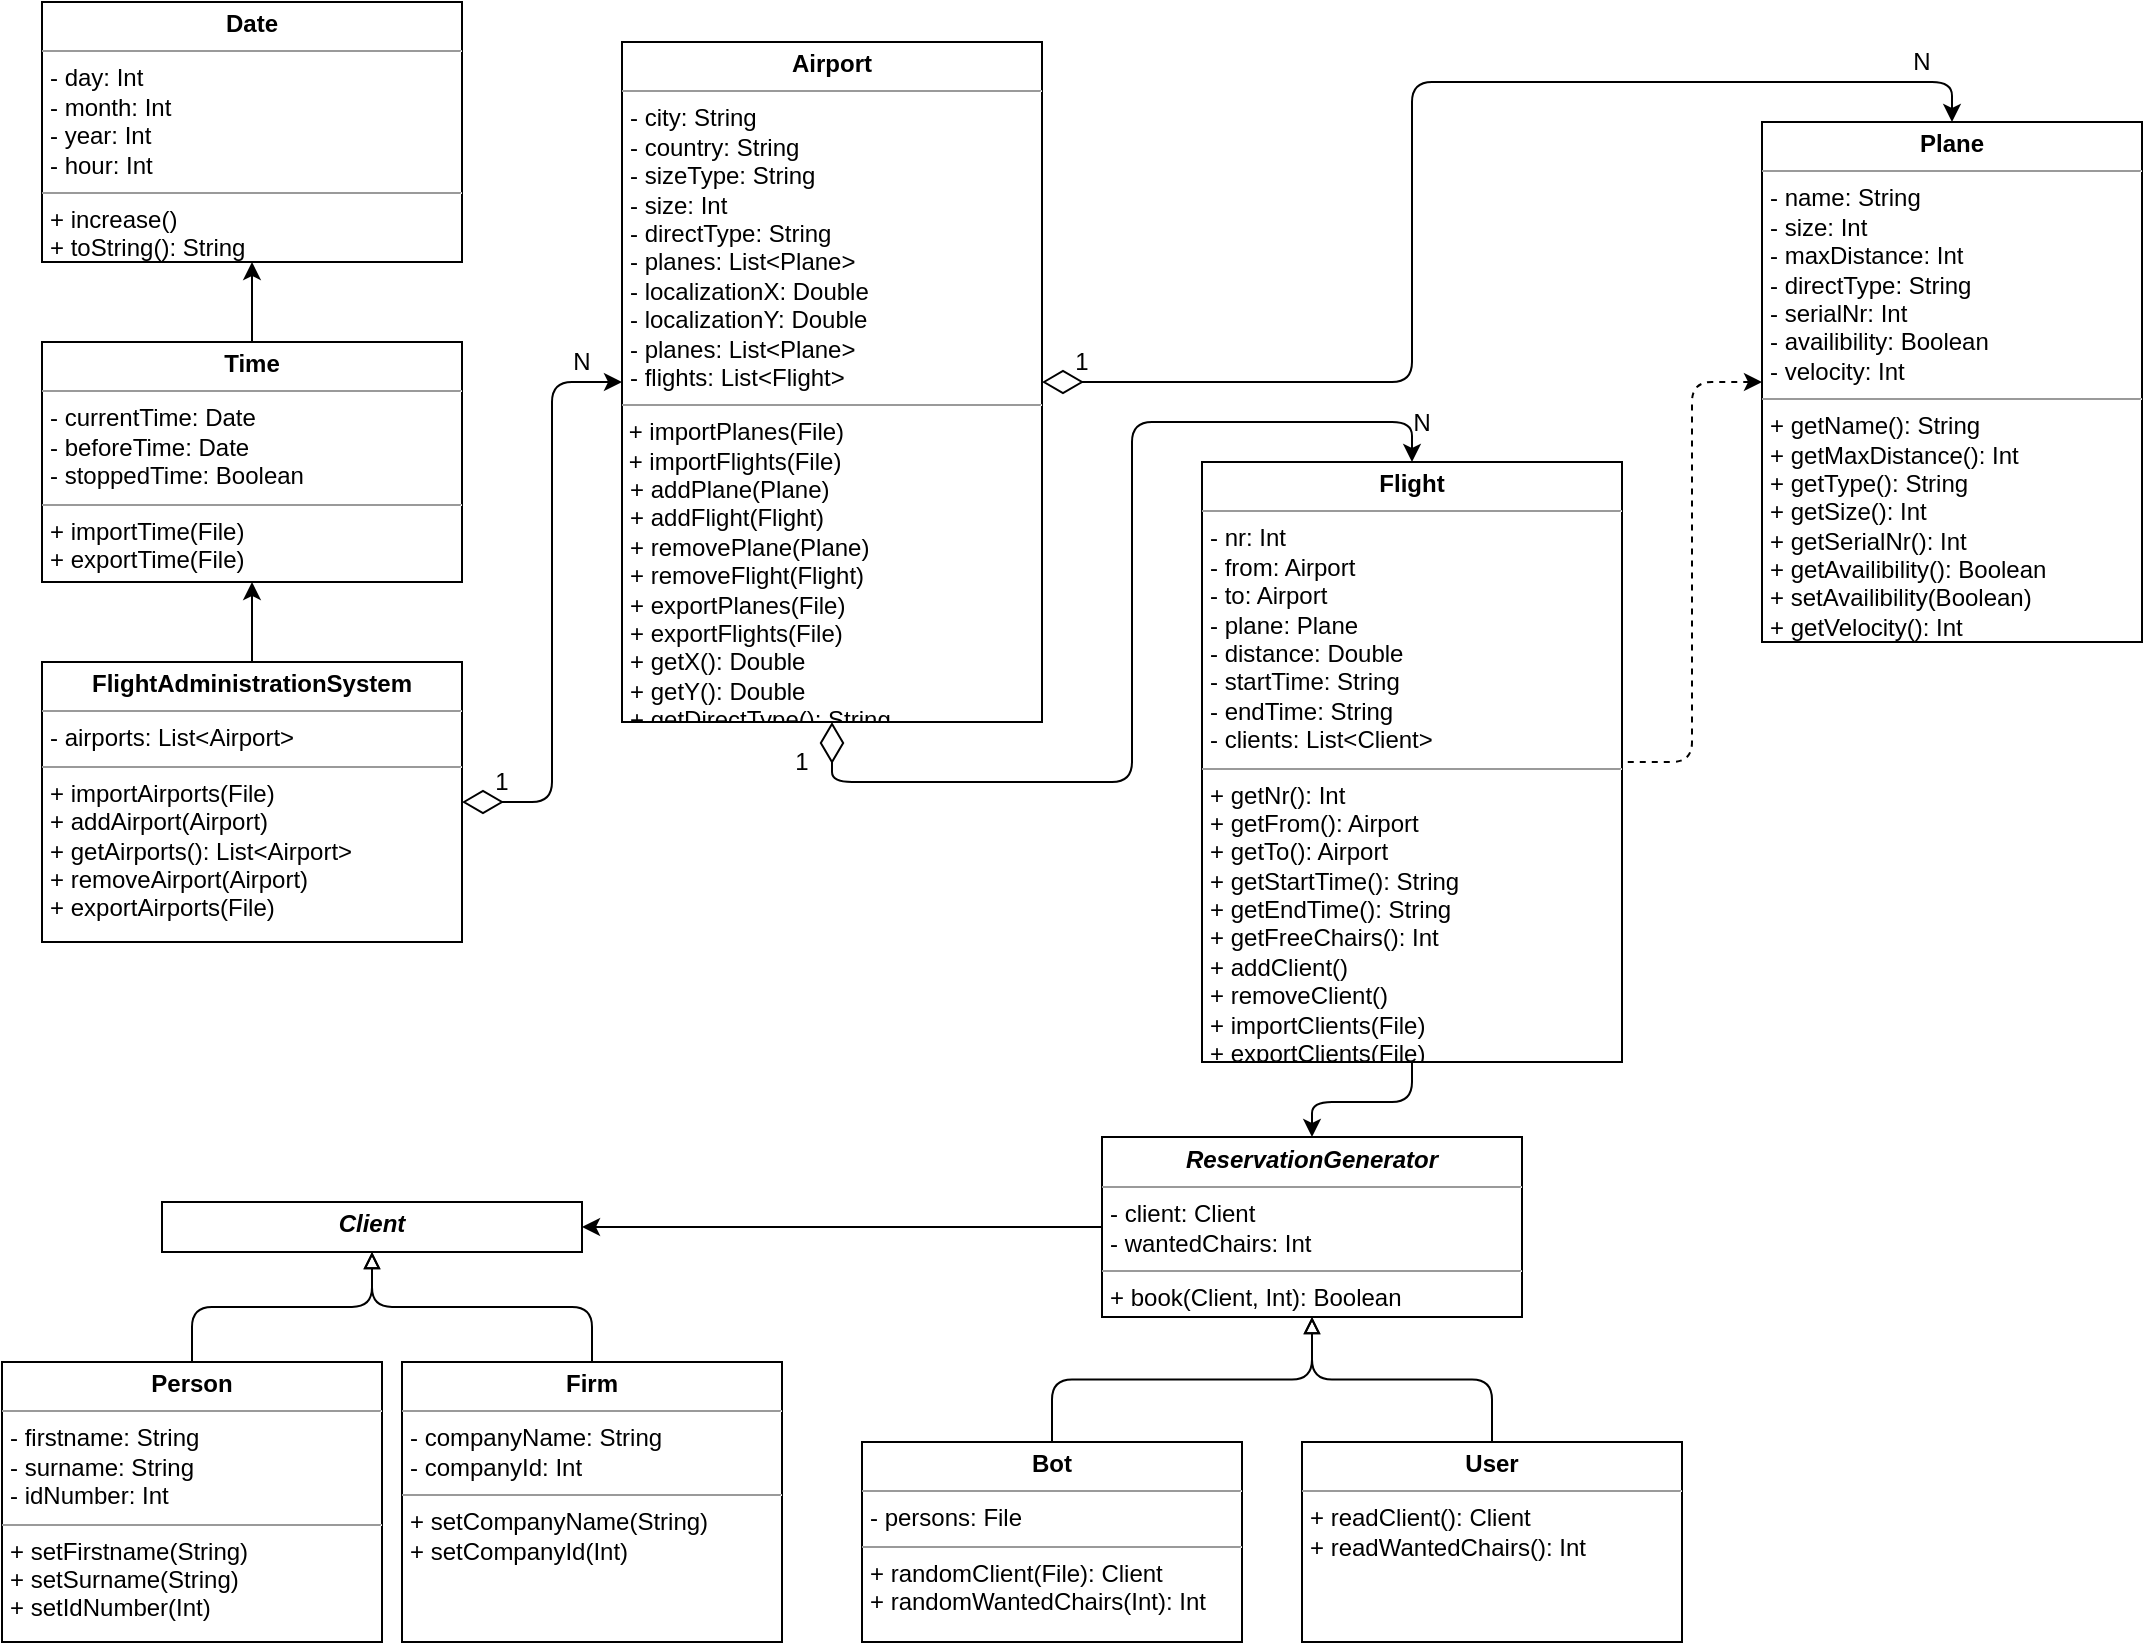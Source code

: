 <mxfile version="13.0.3" type="device"><diagram name="Page-1" id="c4acf3e9-155e-7222-9cf6-157b1a14988f"><mxGraphModel dx="599" dy="375" grid="1" gridSize="10" guides="1" tooltips="1" connect="1" arrows="1" fold="1" page="1" pageScale="1" pageWidth="1100" pageHeight="850" background="#ffffff" math="0" shadow="0"><root><mxCell id="0"/><mxCell id="1" parent="0"/><mxCell id="rfHe_g-S8FvapJVAuad1-40" style="edgeStyle=orthogonalEdgeStyle;rounded=1;orthogonalLoop=1;jettySize=auto;html=1;exitX=0;exitY=0.5;exitDx=0;exitDy=0;entryX=1;entryY=0.5;entryDx=0;entryDy=0;shadow=0;startArrow=classic;startFill=1;startSize=6;endArrow=none;endFill=0;endSize=18;strokeWidth=1;dashed=1;" edge="1" parent="1" source="5d2195bd80daf111-18" target="rGK76BiPQMoJuQsMT67s-3"><mxGeometry relative="1" as="geometry"/></mxCell><mxCell id="rfHe_g-S8FvapJVAuad1-50" style="edgeStyle=orthogonalEdgeStyle;rounded=1;orthogonalLoop=1;jettySize=auto;html=1;exitX=0.5;exitY=0;exitDx=0;exitDy=0;shadow=0;startArrow=classic;startFill=1;startSize=6;endArrow=diamondThin;endFill=0;endSize=18;strokeWidth=1;" edge="1" parent="1" source="5d2195bd80daf111-18" target="Mf1tuuUi2sGoi1dCWRor-1"><mxGeometry relative="1" as="geometry"/></mxCell><mxCell id="5d2195bd80daf111-18" value="&lt;p style=&quot;margin: 0px ; margin-top: 4px ; text-align: center&quot;&gt;&lt;b&gt;Plane&lt;/b&gt;&lt;/p&gt;&lt;hr size=&quot;1&quot;&gt;&lt;p style=&quot;margin: 0px ; margin-left: 4px&quot;&gt;- name: String&lt;/p&gt;&lt;p style=&quot;margin: 0px ; margin-left: 4px&quot;&gt;- size: Int&lt;/p&gt;&lt;p style=&quot;margin: 0px ; margin-left: 4px&quot;&gt;- maxDistance: Int&lt;/p&gt;&lt;p style=&quot;margin: 0px ; margin-left: 4px&quot;&gt;- directType: String&lt;/p&gt;&lt;p style=&quot;margin: 0px ; margin-left: 4px&quot;&gt;- serialNr: Int&lt;/p&gt;&lt;p style=&quot;margin: 0px ; margin-left: 4px&quot;&gt;- availibility: Boolean&lt;/p&gt;&lt;p style=&quot;margin: 0px ; margin-left: 4px&quot;&gt;- velocity: Int&lt;/p&gt;&lt;hr size=&quot;1&quot;&gt;&lt;p style=&quot;margin: 0px ; margin-left: 4px&quot;&gt;+ getName(): String&lt;/p&gt;&lt;p style=&quot;margin: 0px ; margin-left: 4px&quot;&gt;+ getMaxDistance(): Int&lt;br&gt;+ getType(): String&lt;/p&gt;&lt;p style=&quot;margin: 0px ; margin-left: 4px&quot;&gt;+ getSize(): Int&lt;/p&gt;&lt;p style=&quot;margin: 0px ; margin-left: 4px&quot;&gt;+ getSerialNr(): Int&lt;/p&gt;&lt;p style=&quot;margin: 0px ; margin-left: 4px&quot;&gt;+ getAvailibility(): Boolean&lt;/p&gt;&lt;p style=&quot;margin: 0px ; margin-left: 4px&quot;&gt;+ setAvailibility(Boolean)&lt;/p&gt;&lt;p style=&quot;margin: 0px ; margin-left: 4px&quot;&gt;+ getVelocity(): Int&lt;/p&gt;" style="verticalAlign=top;align=left;overflow=fill;fontSize=12;fontFamily=Helvetica;html=1;rounded=0;shadow=0;comic=0;labelBackgroundColor=none;strokeWidth=1" parent="1" vertex="1"><mxGeometry x="890" y="70" width="190" height="260" as="geometry"/></mxCell><mxCell id="rGK76BiPQMoJuQsMT67s-18" style="edgeStyle=orthogonalEdgeStyle;orthogonalLoop=1;jettySize=auto;html=1;exitX=0.5;exitY=0;exitDx=0;exitDy=0;entryX=0.5;entryY=1;entryDx=0;entryDy=0;endArrow=block;endFill=0;rounded=1;" parent="1" source="5d2195bd80daf111-19" target="rGK76BiPQMoJuQsMT67s-4" edge="1"><mxGeometry relative="1" as="geometry"/></mxCell><mxCell id="5d2195bd80daf111-19" value="&lt;p style=&quot;margin: 0px ; margin-top: 4px ; text-align: center&quot;&gt;&lt;b&gt;Person&lt;/b&gt;&lt;/p&gt;&lt;hr size=&quot;1&quot;&gt;&lt;p style=&quot;margin: 0px ; margin-left: 4px&quot;&gt;&lt;span&gt;- firstname: String&lt;/span&gt;&lt;/p&gt;&lt;p style=&quot;margin: 0px ; margin-left: 4px&quot;&gt;&lt;span&gt;- surname: String&lt;/span&gt;&lt;br&gt;&lt;/p&gt;&lt;p style=&quot;margin: 0px ; margin-left: 4px&quot;&gt;- idNumber: Int&lt;/p&gt;&lt;hr size=&quot;1&quot;&gt;&lt;p style=&quot;margin: 0px ; margin-left: 4px&quot;&gt;+ setFirstname(String)&lt;/p&gt;&lt;p style=&quot;margin: 0px ; margin-left: 4px&quot;&gt;+ setSurname(String)&lt;/p&gt;&lt;p style=&quot;margin: 0px ; margin-left: 4px&quot;&gt;+ setIdNumber(Int)&lt;/p&gt;" style="verticalAlign=top;align=left;overflow=fill;fontSize=12;fontFamily=Helvetica;html=1;rounded=0;shadow=0;comic=0;labelBackgroundColor=none;strokeWidth=1" parent="1" vertex="1"><mxGeometry x="10" y="690" width="190" height="140" as="geometry"/></mxCell><mxCell id="rfHe_g-S8FvapJVAuad1-6" style="edgeStyle=orthogonalEdgeStyle;rounded=0;orthogonalLoop=1;jettySize=auto;html=1;exitX=0.5;exitY=0;exitDx=0;exitDy=0;entryX=0.5;entryY=1;entryDx=0;entryDy=0;" edge="1" parent="1" source="lw9TfYQrSL305lqZsp9n-8" target="rGK76BiPQMoJuQsMT67s-19"><mxGeometry relative="1" as="geometry"/></mxCell><mxCell id="lw9TfYQrSL305lqZsp9n-8" value="&lt;p style=&quot;margin: 4px 0px 0px ; text-align: center&quot;&gt;&lt;b&gt;FlightAdministrationSystem&lt;/b&gt;&lt;/p&gt;&lt;hr size=&quot;1&quot;&gt;&lt;p style=&quot;margin: 0px 0px 0px 4px&quot;&gt;- airports: List&amp;lt;Airport&amp;gt;&lt;/p&gt;&lt;hr size=&quot;1&quot;&gt;&lt;p style=&quot;margin: 0px 0px 0px 4px&quot;&gt;+ importAirports(File)&lt;/p&gt;&lt;p style=&quot;margin: 0px 0px 0px 4px&quot;&gt;+ addAirport(Airport)&lt;/p&gt;&lt;p style=&quot;margin: 0px 0px 0px 4px&quot;&gt;+ getAirports(): List&amp;lt;Airport&amp;gt;&lt;/p&gt;&lt;p style=&quot;margin: 0px 0px 0px 4px&quot;&gt;+ removeAirport(Airport)&lt;/p&gt;&lt;p style=&quot;margin: 0px 0px 0px 4px&quot;&gt;+ exportAirports(File)&lt;/p&gt;" style="verticalAlign=top;align=left;overflow=fill;fontSize=12;fontFamily=Helvetica;html=1;rounded=0;shadow=0;comic=0;labelBackgroundColor=none;strokeWidth=1" parent="1" vertex="1"><mxGeometry x="30" y="340" width="210" height="140" as="geometry"/></mxCell><mxCell id="rfHe_g-S8FvapJVAuad1-8" style="edgeStyle=orthogonalEdgeStyle;orthogonalLoop=1;jettySize=auto;html=1;exitX=0;exitY=0.5;exitDx=0;exitDy=0;endArrow=diamondThin;endFill=0;endSize=18;startArrow=classic;startFill=1;labelPosition=left;verticalLabelPosition=bottom;align=right;verticalAlign=top;rounded=1;textDirection=ltr;shadow=0;" edge="1" parent="1" source="Mf1tuuUi2sGoi1dCWRor-1" target="lw9TfYQrSL305lqZsp9n-8"><mxGeometry relative="1" as="geometry"/></mxCell><mxCell id="Mf1tuuUi2sGoi1dCWRor-1" value="&lt;p style=&quot;margin: 4px 0px 0px ; text-align: center&quot;&gt;&lt;b&gt;Airport&lt;/b&gt;&lt;/p&gt;&lt;hr size=&quot;1&quot;&gt;&lt;p style=&quot;margin: 0px 0px 0px 4px&quot;&gt;- city: String&lt;br&gt;- country: String&lt;/p&gt;&lt;p style=&quot;margin: 0px 0px 0px 4px&quot;&gt;- sizeType: String&lt;/p&gt;&lt;p style=&quot;margin: 0px 0px 0px 4px&quot;&gt;- size: Int&lt;/p&gt;&lt;p style=&quot;margin: 0px 0px 0px 4px&quot;&gt;- directType: String&lt;/p&gt;&lt;p style=&quot;margin: 0px 0px 0px 4px&quot;&gt;- planes: List&amp;lt;Plane&amp;gt;&lt;/p&gt;&lt;p style=&quot;margin: 0px 0px 0px 4px&quot;&gt;- localizationX: Double&lt;/p&gt;&lt;p style=&quot;margin: 0px 0px 0px 4px&quot;&gt;- localizationY: Double&lt;/p&gt;&lt;p style=&quot;margin: 0px 0px 0px 4px&quot;&gt;- planes: List&amp;lt;Plane&amp;gt;&lt;br&gt;&lt;/p&gt;&lt;p style=&quot;margin: 0px 0px 0px 4px&quot;&gt;- flights: List&amp;lt;Flight&amp;gt;&lt;/p&gt;&lt;hr size=&quot;1&quot;&gt;&amp;nbsp;+ importPlanes(File)&lt;br&gt;&amp;nbsp;+ importFlights(File)&lt;br&gt;&lt;p style=&quot;margin: 0px 0px 0px 4px&quot;&gt;+ addPlane(Plane)&lt;/p&gt;&lt;p style=&quot;margin: 0px 0px 0px 4px&quot;&gt;+ addFlight(Flight)&lt;/p&gt;&lt;p style=&quot;margin: 0px 0px 0px 4px&quot;&gt;+ removePlane(Plane)&lt;/p&gt;&lt;p style=&quot;margin: 0px 0px 0px 4px&quot;&gt;+ removeFlight(Flight)&lt;/p&gt;&lt;p style=&quot;margin: 0px 0px 0px 4px&quot;&gt;&lt;span&gt;+ exportPlanes(File)&lt;/span&gt;&lt;/p&gt;&lt;p style=&quot;margin: 0px 0px 0px 4px&quot;&gt;+ exportFlights(File)&lt;/p&gt;&lt;p style=&quot;margin: 0px 0px 0px 4px&quot;&gt;&lt;span&gt;+ getX(): Double&lt;/span&gt;&lt;/p&gt;&lt;p style=&quot;margin: 0px 0px 0px 4px&quot;&gt;&lt;span&gt;+ getY(): Double&lt;/span&gt;&lt;/p&gt;&lt;p style=&quot;margin: 0px 0px 0px 4px&quot;&gt;&lt;span&gt;+ getDirectType(): String&lt;/span&gt;&lt;/p&gt;" style="verticalAlign=top;align=left;overflow=fill;fontSize=12;fontFamily=Helvetica;html=1;rounded=0;shadow=0;comic=0;labelBackgroundColor=none;strokeWidth=1;rotation=0;" parent="1" vertex="1"><mxGeometry x="320" y="30" width="210" height="340" as="geometry"/></mxCell><mxCell id="rGK76BiPQMoJuQsMT67s-17" style="edgeStyle=orthogonalEdgeStyle;orthogonalLoop=1;jettySize=auto;html=1;exitX=0.5;exitY=0;exitDx=0;exitDy=0;entryX=0.5;entryY=1;entryDx=0;entryDy=0;endArrow=block;endFill=0;rounded=1;" parent="1" source="Mf1tuuUi2sGoi1dCWRor-2" target="rGK76BiPQMoJuQsMT67s-4" edge="1"><mxGeometry relative="1" as="geometry"/></mxCell><mxCell id="Mf1tuuUi2sGoi1dCWRor-2" value="&lt;p style=&quot;margin: 0px ; margin-top: 4px ; text-align: center&quot;&gt;&lt;b&gt;Firm&lt;/b&gt;&lt;/p&gt;&lt;hr size=&quot;1&quot;&gt;&lt;p style=&quot;margin: 0px ; margin-left: 4px&quot;&gt;- companyName: String&lt;/p&gt;&lt;p style=&quot;margin: 0px ; margin-left: 4px&quot;&gt;- companyId: Int&lt;/p&gt;&lt;hr size=&quot;1&quot;&gt;&lt;p style=&quot;margin: 0px ; margin-left: 4px&quot;&gt;+ setCompanyName(String)&lt;br&gt;+ setCompanyId(Int)&lt;/p&gt;" style="verticalAlign=top;align=left;overflow=fill;fontSize=12;fontFamily=Helvetica;html=1;rounded=0;shadow=0;comic=0;labelBackgroundColor=none;strokeWidth=1" parent="1" vertex="1"><mxGeometry x="210" y="690" width="190" height="140" as="geometry"/></mxCell><mxCell id="rfHe_g-S8FvapJVAuad1-18" style="edgeStyle=orthogonalEdgeStyle;rounded=1;orthogonalLoop=1;jettySize=auto;html=1;exitX=0.5;exitY=1;exitDx=0;exitDy=0;shadow=0;startArrow=none;startFill=0;endArrow=classic;endFill=1;endSize=6;startSize=18;" edge="1" parent="1" source="rGK76BiPQMoJuQsMT67s-3" target="rGK76BiPQMoJuQsMT67s-20"><mxGeometry relative="1" as="geometry"/></mxCell><mxCell id="rfHe_g-S8FvapJVAuad1-36" style="edgeStyle=orthogonalEdgeStyle;rounded=1;orthogonalLoop=1;jettySize=auto;html=1;exitX=0.5;exitY=0;exitDx=0;exitDy=0;entryX=0.5;entryY=1;entryDx=0;entryDy=0;shadow=0;startArrow=classic;startFill=1;startSize=6;endArrow=diamondThin;endFill=0;endSize=18;strokeWidth=1;" edge="1" parent="1" source="rGK76BiPQMoJuQsMT67s-3" target="Mf1tuuUi2sGoi1dCWRor-1"><mxGeometry relative="1" as="geometry"/></mxCell><mxCell id="rGK76BiPQMoJuQsMT67s-3" value="&lt;p style=&quot;margin: 4px 0px 0px ; text-align: center&quot;&gt;&lt;b&gt;Flight&lt;/b&gt;&lt;/p&gt;&lt;hr size=&quot;1&quot;&gt;&lt;p style=&quot;margin: 0px 0px 0px 4px&quot;&gt;- nr: Int&lt;/p&gt;&lt;p style=&quot;margin: 0px 0px 0px 4px&quot;&gt;- from: Airport&lt;/p&gt;&lt;p style=&quot;margin: 0px 0px 0px 4px&quot;&gt;- to: Airport&lt;/p&gt;&lt;p style=&quot;margin: 0px 0px 0px 4px&quot;&gt;- plane: Plane&lt;/p&gt;&lt;p style=&quot;margin: 0px 0px 0px 4px&quot;&gt;- distance: Double&lt;/p&gt;&lt;p style=&quot;margin: 0px 0px 0px 4px&quot;&gt;- startTime: String&lt;/p&gt;&lt;p style=&quot;margin: 0px 0px 0px 4px&quot;&gt;- endTime: String&lt;/p&gt;&lt;p style=&quot;margin: 0px 0px 0px 4px&quot;&gt;- clients: List&amp;lt;Client&amp;gt;&lt;/p&gt;&lt;hr size=&quot;1&quot;&gt;&lt;p style=&quot;margin: 0px 0px 0px 4px&quot;&gt;+ getNr(): Int&lt;/p&gt;&lt;p style=&quot;margin: 0px 0px 0px 4px&quot;&gt;+ getFrom(): Airport&lt;/p&gt;&lt;p style=&quot;margin: 0px 0px 0px 4px&quot;&gt;+ getTo(): Airport&lt;/p&gt;&lt;p style=&quot;margin: 0px 0px 0px 4px&quot;&gt;+ getStartTime(): String&lt;/p&gt;&lt;p style=&quot;margin: 0px 0px 0px 4px&quot;&gt;+ getEndTime(): String&lt;/p&gt;&lt;p style=&quot;margin: 0px 0px 0px 4px&quot;&gt;+ getFreeChairs(): Int&lt;/p&gt;&lt;p style=&quot;margin: 0px 0px 0px 4px&quot;&gt;+ addClient()&lt;/p&gt;&lt;p style=&quot;margin: 0px 0px 0px 4px&quot;&gt;+ removeClient()&lt;/p&gt;&lt;p style=&quot;margin: 0px 0px 0px 4px&quot;&gt;+ importClients(File)&lt;/p&gt;&lt;p style=&quot;margin: 0px 0px 0px 4px&quot;&gt;+ exportClients(File)&lt;/p&gt;" style="verticalAlign=top;align=left;overflow=fill;fontSize=12;fontFamily=Helvetica;html=1;rounded=0;shadow=0;comic=0;labelBackgroundColor=none;strokeWidth=1" parent="1" vertex="1"><mxGeometry x="610" y="240" width="210" height="300" as="geometry"/></mxCell><mxCell id="rGK76BiPQMoJuQsMT67s-4" value="&lt;p style=&quot;margin: 0px ; margin-top: 4px ; text-align: center&quot;&gt;&lt;b&gt;&lt;i&gt;Client&lt;/i&gt;&lt;/b&gt;&lt;/p&gt;&lt;p style=&quot;margin: 0px ; margin-left: 4px&quot;&gt;&lt;br&gt;&lt;/p&gt;" style="verticalAlign=top;align=left;overflow=fill;fontSize=12;fontFamily=Helvetica;html=1;rounded=0;shadow=0;comic=0;labelBackgroundColor=none;strokeWidth=1" parent="1" vertex="1"><mxGeometry x="90" y="610" width="210" height="25" as="geometry"/></mxCell><mxCell id="rGK76BiPQMoJuQsMT67s-19" value="&lt;p style=&quot;margin: 0px ; margin-top: 4px ; text-align: center&quot;&gt;&lt;b&gt;Time&lt;/b&gt;&lt;/p&gt;&lt;hr size=&quot;1&quot;&gt;&lt;p style=&quot;margin: 0px ; margin-left: 4px&quot;&gt;- currentTime: Date&lt;/p&gt;&lt;p style=&quot;margin: 0px ; margin-left: 4px&quot;&gt;- beforeTime: Date&lt;/p&gt;&lt;p style=&quot;margin: 0px ; margin-left: 4px&quot;&gt;- stoppedTime: Boolean&lt;/p&gt;&lt;hr size=&quot;1&quot;&gt;&lt;p style=&quot;margin: 0px ; margin-left: 4px&quot;&gt;+ importTime(File)&lt;/p&gt;&lt;p style=&quot;margin: 0px ; margin-left: 4px&quot;&gt;+ exportTime(File)&lt;/p&gt;" style="verticalAlign=top;align=left;overflow=fill;fontSize=12;fontFamily=Helvetica;html=1;rounded=0;shadow=0;comic=0;labelBackgroundColor=none;strokeWidth=1" parent="1" vertex="1"><mxGeometry x="30" y="180" width="210" height="120" as="geometry"/></mxCell><mxCell id="rfHe_g-S8FvapJVAuad1-5" style="edgeStyle=orthogonalEdgeStyle;rounded=1;orthogonalLoop=1;jettySize=auto;html=1;exitX=0;exitY=0.5;exitDx=0;exitDy=0;entryX=1;entryY=0.5;entryDx=0;entryDy=0;" edge="1" parent="1" source="rGK76BiPQMoJuQsMT67s-20" target="rGK76BiPQMoJuQsMT67s-4"><mxGeometry relative="1" as="geometry"/></mxCell><mxCell id="rGK76BiPQMoJuQsMT67s-20" value="&lt;p style=&quot;margin: 0px ; margin-top: 4px ; text-align: center&quot;&gt;&lt;b&gt;&lt;i&gt;ReservationGenerator&lt;/i&gt;&lt;/b&gt;&lt;/p&gt;&lt;hr size=&quot;1&quot;&gt;&lt;p style=&quot;margin: 0px ; margin-left: 4px&quot;&gt;- client: Client&lt;/p&gt;&lt;p style=&quot;margin: 0px ; margin-left: 4px&quot;&gt;- wantedChairs: Int&lt;/p&gt;&lt;hr size=&quot;1&quot;&gt;&lt;p style=&quot;margin: 0px ; margin-left: 4px&quot;&gt;+ book(Client, Int): Boolean&lt;/p&gt;" style="verticalAlign=top;align=left;overflow=fill;fontSize=12;fontFamily=Helvetica;html=1;rounded=0;shadow=0;comic=0;labelBackgroundColor=none;strokeWidth=1" parent="1" vertex="1"><mxGeometry x="560" y="577.5" width="210" height="90" as="geometry"/></mxCell><mxCell id="rGK76BiPQMoJuQsMT67s-24" style="edgeStyle=orthogonalEdgeStyle;rounded=1;orthogonalLoop=1;jettySize=auto;html=1;exitX=0.5;exitY=0;exitDx=0;exitDy=0;entryX=0.5;entryY=1;entryDx=0;entryDy=0;endArrow=block;endFill=0;" parent="1" source="rGK76BiPQMoJuQsMT67s-21" target="rGK76BiPQMoJuQsMT67s-20" edge="1"><mxGeometry relative="1" as="geometry"/></mxCell><mxCell id="rGK76BiPQMoJuQsMT67s-21" value="&lt;p style=&quot;margin: 0px ; margin-top: 4px ; text-align: center&quot;&gt;&lt;b&gt;Bot&lt;/b&gt;&lt;/p&gt;&lt;hr size=&quot;1&quot;&gt;&lt;p style=&quot;margin: 0px ; margin-left: 4px&quot;&gt;&lt;span&gt;- persons: File&lt;br&gt;&lt;/span&gt;&lt;/p&gt;&lt;hr size=&quot;1&quot;&gt;&lt;p style=&quot;margin: 0px ; margin-left: 4px&quot;&gt;+ randomClient(File): Client&lt;br&gt;+ randomWantedChairs(Int): Int&lt;/p&gt;" style="verticalAlign=top;align=left;overflow=fill;fontSize=12;fontFamily=Helvetica;html=1;rounded=0;shadow=0;comic=0;labelBackgroundColor=none;strokeWidth=1" parent="1" vertex="1"><mxGeometry x="440" y="730" width="190" height="100" as="geometry"/></mxCell><mxCell id="rGK76BiPQMoJuQsMT67s-25" style="edgeStyle=orthogonalEdgeStyle;orthogonalLoop=1;jettySize=auto;html=1;exitX=0.5;exitY=0;exitDx=0;exitDy=0;entryX=0.5;entryY=1;entryDx=0;entryDy=0;endArrow=block;endFill=0;rounded=1;" parent="1" source="rGK76BiPQMoJuQsMT67s-23" target="rGK76BiPQMoJuQsMT67s-20" edge="1"><mxGeometry relative="1" as="geometry"/></mxCell><mxCell id="rGK76BiPQMoJuQsMT67s-23" value="&lt;p style=&quot;margin: 0px ; margin-top: 4px ; text-align: center&quot;&gt;&lt;b&gt;User&lt;/b&gt;&lt;/p&gt;&lt;hr size=&quot;1&quot;&gt;&lt;p style=&quot;margin: 0px ; margin-left: 4px&quot;&gt;+ readClient(): Client&lt;/p&gt;&lt;p style=&quot;margin: 0px ; margin-left: 4px&quot;&gt;+ readWantedChairs(): Int&lt;/p&gt;" style="verticalAlign=top;align=left;overflow=fill;fontSize=12;fontFamily=Helvetica;html=1;rounded=0;shadow=0;comic=0;labelBackgroundColor=none;strokeWidth=1" parent="1" vertex="1"><mxGeometry x="660" y="730" width="190" height="100" as="geometry"/></mxCell><mxCell id="rfHe_g-S8FvapJVAuad1-48" style="edgeStyle=orthogonalEdgeStyle;rounded=1;orthogonalLoop=1;jettySize=auto;html=1;exitX=0.5;exitY=1;exitDx=0;exitDy=0;entryX=0.5;entryY=0;entryDx=0;entryDy=0;shadow=0;startArrow=classic;startFill=1;startSize=6;endArrow=none;endFill=0;endSize=18;strokeWidth=1;" edge="1" parent="1" source="rfHe_g-S8FvapJVAuad1-43" target="rGK76BiPQMoJuQsMT67s-19"><mxGeometry relative="1" as="geometry"/></mxCell><mxCell id="rfHe_g-S8FvapJVAuad1-43" value="&lt;p style=&quot;margin: 4px 0px 0px ; text-align: center&quot;&gt;&lt;b&gt;Date&lt;/b&gt;&lt;/p&gt;&lt;hr size=&quot;1&quot;&gt;&lt;p style=&quot;margin: 0px 0px 0px 4px&quot;&gt;- day: Int&lt;br&gt;&lt;/p&gt;&lt;p style=&quot;margin: 0px 0px 0px 4px&quot;&gt;- month: Int&lt;/p&gt;&lt;p style=&quot;margin: 0px 0px 0px 4px&quot;&gt;- year: Int&lt;/p&gt;&lt;p style=&quot;margin: 0px 0px 0px 4px&quot;&gt;- hour: Int&lt;/p&gt;&lt;hr size=&quot;1&quot;&gt;&lt;p style=&quot;margin: 0px 0px 0px 4px&quot;&gt;+ increase()&lt;/p&gt;&lt;p style=&quot;margin: 0px 0px 0px 4px&quot;&gt;+ toString(): String&lt;/p&gt;" style="verticalAlign=top;align=left;overflow=fill;fontSize=12;fontFamily=Helvetica;html=1;rounded=0;shadow=0;comic=0;labelBackgroundColor=none;strokeWidth=1" vertex="1" parent="1"><mxGeometry x="30" y="10" width="210" height="130" as="geometry"/></mxCell><mxCell id="rfHe_g-S8FvapJVAuad1-51" value="1" style="text;html=1;strokeColor=none;fillColor=none;align=center;verticalAlign=middle;whiteSpace=wrap;rounded=0;" vertex="1" parent="1"><mxGeometry x="240" y="390" width="40" height="20" as="geometry"/></mxCell><mxCell id="rfHe_g-S8FvapJVAuad1-52" value="N" style="text;html=1;strokeColor=none;fillColor=none;align=center;verticalAlign=middle;whiteSpace=wrap;rounded=0;" vertex="1" parent="1"><mxGeometry x="280" y="180" width="40" height="20" as="geometry"/></mxCell><mxCell id="rfHe_g-S8FvapJVAuad1-53" value="1" style="text;html=1;strokeColor=none;fillColor=none;align=center;verticalAlign=middle;whiteSpace=wrap;rounded=0;" vertex="1" parent="1"><mxGeometry x="390" y="380" width="40" height="20" as="geometry"/></mxCell><mxCell id="rfHe_g-S8FvapJVAuad1-54" value="N" style="text;html=1;strokeColor=none;fillColor=none;align=center;verticalAlign=middle;whiteSpace=wrap;rounded=0;rotation=180;" vertex="1" parent="1"><mxGeometry x="700" y="210" width="40" height="20" as="geometry"/></mxCell><mxCell id="rfHe_g-S8FvapJVAuad1-55" value="1" style="text;html=1;strokeColor=none;fillColor=none;align=center;verticalAlign=middle;whiteSpace=wrap;rounded=0;" vertex="1" parent="1"><mxGeometry x="530" y="180" width="40" height="20" as="geometry"/></mxCell><mxCell id="rfHe_g-S8FvapJVAuad1-56" value="N" style="text;html=1;strokeColor=none;fillColor=none;align=center;verticalAlign=middle;whiteSpace=wrap;rounded=0;" vertex="1" parent="1"><mxGeometry x="950" y="30" width="40" height="20" as="geometry"/></mxCell></root></mxGraphModel></diagram></mxfile>